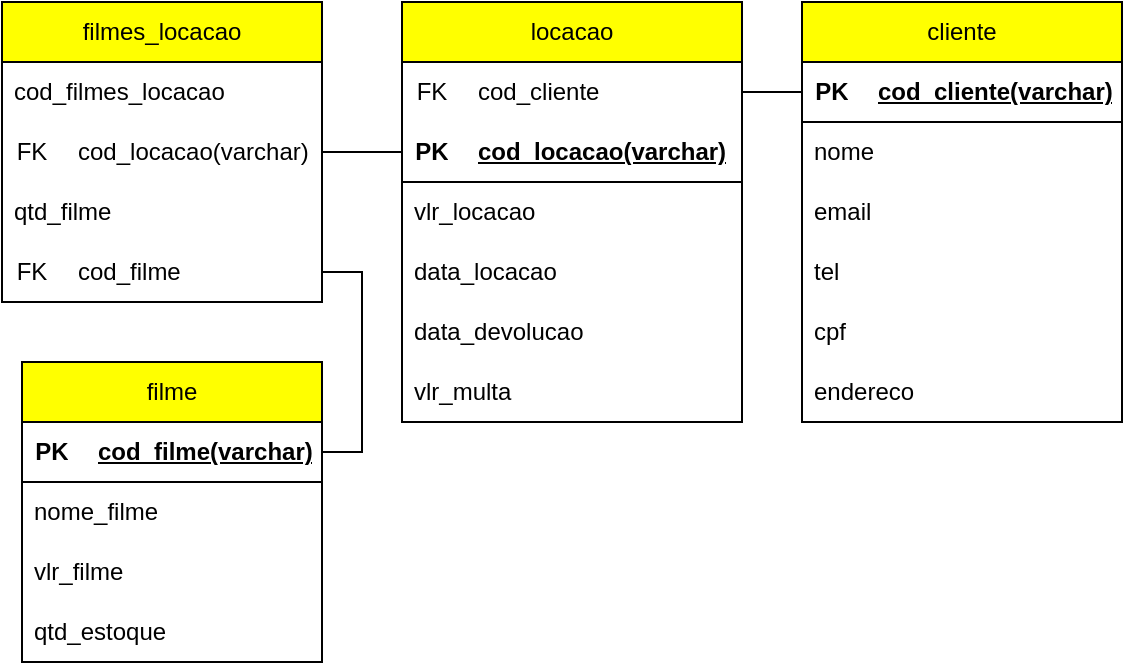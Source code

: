 <mxfile version="21.8.1" type="github">
  <diagram id="R2lEEEUBdFMjLlhIrx00" name="Page-1">
    <mxGraphModel dx="794" dy="734" grid="1" gridSize="10" guides="1" tooltips="1" connect="1" arrows="1" fold="1" page="1" pageScale="1" pageWidth="850" pageHeight="1100" math="0" shadow="0" extFonts="Permanent Marker^https://fonts.googleapis.com/css?family=Permanent+Marker">
      <root>
        <mxCell id="0" />
        <mxCell id="1" parent="0" />
        <mxCell id="8sBruQDU4nXfUa4fwqbi-1" value="locacao" style="swimlane;fontStyle=0;childLayout=stackLayout;horizontal=1;startSize=30;horizontalStack=0;resizeParent=1;resizeParentMax=0;resizeLast=0;collapsible=1;marginBottom=0;whiteSpace=wrap;html=1;fillColor=#FFFF00;" parent="1" vertex="1">
          <mxGeometry x="280" y="120" width="170" height="210" as="geometry" />
        </mxCell>
        <mxCell id="2U8WlHuwK6AcQXWG3ziV-9" value="" style="shape=table;startSize=0;container=1;collapsible=1;childLayout=tableLayout;fixedRows=1;rowLines=0;fontStyle=0;align=center;resizeLast=1;strokeColor=none;fillColor=none;collapsible=0;" vertex="1" parent="8sBruQDU4nXfUa4fwqbi-1">
          <mxGeometry y="30" width="170" height="30" as="geometry" />
        </mxCell>
        <mxCell id="2U8WlHuwK6AcQXWG3ziV-10" value="" style="shape=tableRow;horizontal=0;startSize=0;swimlaneHead=0;swimlaneBody=0;fillColor=none;collapsible=0;dropTarget=0;points=[[0,0.5],[1,0.5]];portConstraint=eastwest;top=0;left=0;right=0;bottom=0;" vertex="1" parent="2U8WlHuwK6AcQXWG3ziV-9">
          <mxGeometry width="170" height="30" as="geometry" />
        </mxCell>
        <mxCell id="2U8WlHuwK6AcQXWG3ziV-11" value="FK" style="shape=partialRectangle;connectable=0;fillColor=none;top=0;left=0;bottom=0;right=0;fontStyle=0;overflow=hidden;whiteSpace=wrap;html=1;" vertex="1" parent="2U8WlHuwK6AcQXWG3ziV-10">
          <mxGeometry width="30" height="30" as="geometry">
            <mxRectangle width="30" height="30" as="alternateBounds" />
          </mxGeometry>
        </mxCell>
        <mxCell id="2U8WlHuwK6AcQXWG3ziV-12" value="cod_cliente" style="shape=partialRectangle;connectable=0;fillColor=none;top=0;left=0;bottom=0;right=0;align=left;spacingLeft=6;fontStyle=0;overflow=hidden;whiteSpace=wrap;html=1;" vertex="1" parent="2U8WlHuwK6AcQXWG3ziV-10">
          <mxGeometry x="30" width="140" height="30" as="geometry">
            <mxRectangle width="140" height="30" as="alternateBounds" />
          </mxGeometry>
        </mxCell>
        <mxCell id="2U8WlHuwK6AcQXWG3ziV-13" value="" style="shape=table;startSize=0;container=1;collapsible=1;childLayout=tableLayout;fixedRows=1;rowLines=0;fontStyle=0;align=center;resizeLast=1;strokeColor=none;fillColor=none;collapsible=0;" vertex="1" parent="8sBruQDU4nXfUa4fwqbi-1">
          <mxGeometry y="60" width="170" height="30" as="geometry" />
        </mxCell>
        <mxCell id="2U8WlHuwK6AcQXWG3ziV-14" value="" style="shape=tableRow;horizontal=0;startSize=0;swimlaneHead=0;swimlaneBody=0;fillColor=none;collapsible=0;dropTarget=0;points=[[0,0.5],[1,0.5]];portConstraint=eastwest;top=0;left=0;right=0;bottom=1;" vertex="1" parent="2U8WlHuwK6AcQXWG3ziV-13">
          <mxGeometry width="170" height="30" as="geometry" />
        </mxCell>
        <mxCell id="2U8WlHuwK6AcQXWG3ziV-15" value="PK" style="shape=partialRectangle;connectable=0;fillColor=none;top=0;left=0;bottom=0;right=0;fontStyle=1;overflow=hidden;whiteSpace=wrap;html=1;" vertex="1" parent="2U8WlHuwK6AcQXWG3ziV-14">
          <mxGeometry width="30" height="30" as="geometry">
            <mxRectangle width="30" height="30" as="alternateBounds" />
          </mxGeometry>
        </mxCell>
        <mxCell id="2U8WlHuwK6AcQXWG3ziV-16" value="cod_locacao(varchar)" style="shape=partialRectangle;connectable=0;fillColor=none;top=0;left=0;bottom=0;right=0;align=left;spacingLeft=6;fontStyle=5;overflow=hidden;whiteSpace=wrap;html=1;" vertex="1" parent="2U8WlHuwK6AcQXWG3ziV-14">
          <mxGeometry x="30" width="140" height="30" as="geometry">
            <mxRectangle width="140" height="30" as="alternateBounds" />
          </mxGeometry>
        </mxCell>
        <mxCell id="8sBruQDU4nXfUa4fwqbi-20" value="vlr_locacao" style="text;strokeColor=none;fillColor=none;align=left;verticalAlign=middle;spacingLeft=4;spacingRight=4;overflow=hidden;points=[[0,0.5],[1,0.5]];portConstraint=eastwest;rotatable=0;whiteSpace=wrap;html=1;" parent="8sBruQDU4nXfUa4fwqbi-1" vertex="1">
          <mxGeometry y="90" width="170" height="30" as="geometry" />
        </mxCell>
        <mxCell id="8sBruQDU4nXfUa4fwqbi-21" value="data_locacao" style="text;strokeColor=none;fillColor=none;align=left;verticalAlign=middle;spacingLeft=4;spacingRight=4;overflow=hidden;points=[[0,0.5],[1,0.5]];portConstraint=eastwest;rotatable=0;whiteSpace=wrap;html=1;" parent="8sBruQDU4nXfUa4fwqbi-1" vertex="1">
          <mxGeometry y="120" width="170" height="30" as="geometry" />
        </mxCell>
        <mxCell id="8sBruQDU4nXfUa4fwqbi-22" value="data_devolucao" style="text;strokeColor=none;fillColor=none;align=left;verticalAlign=middle;spacingLeft=4;spacingRight=4;overflow=hidden;points=[[0,0.5],[1,0.5]];portConstraint=eastwest;rotatable=0;whiteSpace=wrap;html=1;" parent="8sBruQDU4nXfUa4fwqbi-1" vertex="1">
          <mxGeometry y="150" width="170" height="30" as="geometry" />
        </mxCell>
        <mxCell id="8sBruQDU4nXfUa4fwqbi-28" value="vlr_multa" style="text;strokeColor=none;fillColor=none;align=left;verticalAlign=middle;spacingLeft=4;spacingRight=4;overflow=hidden;points=[[0,0.5],[1,0.5]];portConstraint=eastwest;rotatable=0;whiteSpace=wrap;html=1;" parent="8sBruQDU4nXfUa4fwqbi-1" vertex="1">
          <mxGeometry y="180" width="170" height="30" as="geometry" />
        </mxCell>
        <mxCell id="8sBruQDU4nXfUa4fwqbi-5" value="filme" style="swimlane;fontStyle=0;childLayout=stackLayout;horizontal=1;startSize=30;horizontalStack=0;resizeParent=1;resizeParentMax=0;resizeLast=0;collapsible=1;marginBottom=0;whiteSpace=wrap;html=1;fillColor=#FFFF00;" parent="1" vertex="1">
          <mxGeometry x="90" y="300" width="150" height="150" as="geometry" />
        </mxCell>
        <mxCell id="2U8WlHuwK6AcQXWG3ziV-25" value="" style="shape=table;startSize=0;container=1;collapsible=1;childLayout=tableLayout;fixedRows=1;rowLines=0;fontStyle=0;align=center;resizeLast=1;strokeColor=none;fillColor=none;collapsible=0;" vertex="1" parent="8sBruQDU4nXfUa4fwqbi-5">
          <mxGeometry y="30" width="150" height="30" as="geometry" />
        </mxCell>
        <mxCell id="2U8WlHuwK6AcQXWG3ziV-26" value="" style="shape=tableRow;horizontal=0;startSize=0;swimlaneHead=0;swimlaneBody=0;fillColor=none;collapsible=0;dropTarget=0;points=[[0,0.5],[1,0.5]];portConstraint=eastwest;top=0;left=0;right=0;bottom=1;" vertex="1" parent="2U8WlHuwK6AcQXWG3ziV-25">
          <mxGeometry width="150" height="30" as="geometry" />
        </mxCell>
        <mxCell id="2U8WlHuwK6AcQXWG3ziV-27" value="PK" style="shape=partialRectangle;connectable=0;fillColor=none;top=0;left=0;bottom=0;right=0;fontStyle=1;overflow=hidden;whiteSpace=wrap;html=1;" vertex="1" parent="2U8WlHuwK6AcQXWG3ziV-26">
          <mxGeometry width="30" height="30" as="geometry">
            <mxRectangle width="30" height="30" as="alternateBounds" />
          </mxGeometry>
        </mxCell>
        <mxCell id="2U8WlHuwK6AcQXWG3ziV-28" value="cod_filme(varchar)" style="shape=partialRectangle;connectable=0;fillColor=none;top=0;left=0;bottom=0;right=0;align=left;spacingLeft=6;fontStyle=5;overflow=hidden;whiteSpace=wrap;html=1;" vertex="1" parent="2U8WlHuwK6AcQXWG3ziV-26">
          <mxGeometry x="30" width="120" height="30" as="geometry">
            <mxRectangle width="120" height="30" as="alternateBounds" />
          </mxGeometry>
        </mxCell>
        <mxCell id="8sBruQDU4nXfUa4fwqbi-7" value="nome_filme" style="text;strokeColor=none;fillColor=none;align=left;verticalAlign=middle;spacingLeft=4;spacingRight=4;overflow=hidden;points=[[0,0.5],[1,0.5]];portConstraint=eastwest;rotatable=0;whiteSpace=wrap;html=1;" parent="8sBruQDU4nXfUa4fwqbi-5" vertex="1">
          <mxGeometry y="60" width="150" height="30" as="geometry" />
        </mxCell>
        <mxCell id="8sBruQDU4nXfUa4fwqbi-8" value="vlr_filme" style="text;strokeColor=none;fillColor=none;align=left;verticalAlign=middle;spacingLeft=4;spacingRight=4;overflow=hidden;points=[[0,0.5],[1,0.5]];portConstraint=eastwest;rotatable=0;whiteSpace=wrap;html=1;" parent="8sBruQDU4nXfUa4fwqbi-5" vertex="1">
          <mxGeometry y="90" width="150" height="30" as="geometry" />
        </mxCell>
        <mxCell id="8sBruQDU4nXfUa4fwqbi-27" value="qtd_estoque" style="text;strokeColor=none;fillColor=none;align=left;verticalAlign=middle;spacingLeft=4;spacingRight=4;overflow=hidden;points=[[0,0.5],[1,0.5]];portConstraint=eastwest;rotatable=0;whiteSpace=wrap;html=1;" parent="8sBruQDU4nXfUa4fwqbi-5" vertex="1">
          <mxGeometry y="120" width="150" height="30" as="geometry" />
        </mxCell>
        <mxCell id="8sBruQDU4nXfUa4fwqbi-9" value="cliente" style="swimlane;fontStyle=0;childLayout=stackLayout;horizontal=1;startSize=30;horizontalStack=0;resizeParent=1;resizeParentMax=0;resizeLast=0;collapsible=1;marginBottom=0;whiteSpace=wrap;html=1;fillColor=#FFFF00;" parent="1" vertex="1">
          <mxGeometry x="480" y="120" width="160" height="210" as="geometry" />
        </mxCell>
        <mxCell id="2U8WlHuwK6AcQXWG3ziV-1" value="" style="shape=table;startSize=0;container=1;collapsible=1;childLayout=tableLayout;fixedRows=1;rowLines=0;fontStyle=0;align=center;resizeLast=1;strokeColor=none;fillColor=none;collapsible=0;" vertex="1" parent="8sBruQDU4nXfUa4fwqbi-9">
          <mxGeometry y="30" width="160" height="30" as="geometry" />
        </mxCell>
        <mxCell id="2U8WlHuwK6AcQXWG3ziV-2" value="" style="shape=tableRow;horizontal=0;startSize=0;swimlaneHead=0;swimlaneBody=0;fillColor=none;collapsible=0;dropTarget=0;points=[[0,0.5],[1,0.5]];portConstraint=eastwest;top=0;left=0;right=0;bottom=1;" vertex="1" parent="2U8WlHuwK6AcQXWG3ziV-1">
          <mxGeometry width="160" height="30" as="geometry" />
        </mxCell>
        <mxCell id="2U8WlHuwK6AcQXWG3ziV-3" value="PK" style="shape=partialRectangle;connectable=0;fillColor=none;top=0;left=0;bottom=0;right=0;fontStyle=1;overflow=hidden;whiteSpace=wrap;html=1;" vertex="1" parent="2U8WlHuwK6AcQXWG3ziV-2">
          <mxGeometry width="30" height="30" as="geometry">
            <mxRectangle width="30" height="30" as="alternateBounds" />
          </mxGeometry>
        </mxCell>
        <mxCell id="2U8WlHuwK6AcQXWG3ziV-4" value="cod_cliente(varchar)" style="shape=partialRectangle;connectable=0;fillColor=none;top=0;left=0;bottom=0;right=0;align=left;spacingLeft=6;fontStyle=5;overflow=hidden;whiteSpace=wrap;html=1;" vertex="1" parent="2U8WlHuwK6AcQXWG3ziV-2">
          <mxGeometry x="30" width="130" height="30" as="geometry">
            <mxRectangle width="130" height="30" as="alternateBounds" />
          </mxGeometry>
        </mxCell>
        <mxCell id="8sBruQDU4nXfUa4fwqbi-11" value="nome" style="text;strokeColor=none;fillColor=none;align=left;verticalAlign=middle;spacingLeft=4;spacingRight=4;overflow=hidden;points=[[0,0.5],[1,0.5]];portConstraint=eastwest;rotatable=0;whiteSpace=wrap;html=1;" parent="8sBruQDU4nXfUa4fwqbi-9" vertex="1">
          <mxGeometry y="60" width="160" height="30" as="geometry" />
        </mxCell>
        <mxCell id="8sBruQDU4nXfUa4fwqbi-12" value="email" style="text;strokeColor=none;fillColor=none;align=left;verticalAlign=middle;spacingLeft=4;spacingRight=4;overflow=hidden;points=[[0,0.5],[1,0.5]];portConstraint=eastwest;rotatable=0;whiteSpace=wrap;html=1;" parent="8sBruQDU4nXfUa4fwqbi-9" vertex="1">
          <mxGeometry y="90" width="160" height="30" as="geometry" />
        </mxCell>
        <mxCell id="8sBruQDU4nXfUa4fwqbi-23" value="tel" style="text;strokeColor=none;fillColor=none;align=left;verticalAlign=middle;spacingLeft=4;spacingRight=4;overflow=hidden;points=[[0,0.5],[1,0.5]];portConstraint=eastwest;rotatable=0;whiteSpace=wrap;html=1;" parent="8sBruQDU4nXfUa4fwqbi-9" vertex="1">
          <mxGeometry y="120" width="160" height="30" as="geometry" />
        </mxCell>
        <mxCell id="8sBruQDU4nXfUa4fwqbi-24" value="cpf" style="text;strokeColor=none;fillColor=none;align=left;verticalAlign=middle;spacingLeft=4;spacingRight=4;overflow=hidden;points=[[0,0.5],[1,0.5]];portConstraint=eastwest;rotatable=0;whiteSpace=wrap;html=1;" parent="8sBruQDU4nXfUa4fwqbi-9" vertex="1">
          <mxGeometry y="150" width="160" height="30" as="geometry" />
        </mxCell>
        <mxCell id="8sBruQDU4nXfUa4fwqbi-25" value="endereco" style="text;strokeColor=none;fillColor=none;align=left;verticalAlign=middle;spacingLeft=4;spacingRight=4;overflow=hidden;points=[[0,0.5],[1,0.5]];portConstraint=eastwest;rotatable=0;whiteSpace=wrap;html=1;" parent="8sBruQDU4nXfUa4fwqbi-9" vertex="1">
          <mxGeometry y="180" width="160" height="30" as="geometry" />
        </mxCell>
        <mxCell id="8sBruQDU4nXfUa4fwqbi-13" value="filmes_locacao" style="swimlane;fontStyle=0;childLayout=stackLayout;horizontal=1;startSize=30;horizontalStack=0;resizeParent=1;resizeParentMax=0;resizeLast=0;collapsible=1;marginBottom=0;whiteSpace=wrap;html=1;fillColor=#FFFF00;" parent="1" vertex="1">
          <mxGeometry x="80" y="120" width="160" height="150" as="geometry" />
        </mxCell>
        <mxCell id="8sBruQDU4nXfUa4fwqbi-14" value="cod_filmes_locacao" style="text;strokeColor=none;fillColor=none;align=left;verticalAlign=middle;spacingLeft=4;spacingRight=4;overflow=hidden;points=[[0,0.5],[1,0.5]];portConstraint=eastwest;rotatable=0;whiteSpace=wrap;html=1;" parent="8sBruQDU4nXfUa4fwqbi-13" vertex="1">
          <mxGeometry y="30" width="160" height="30" as="geometry" />
        </mxCell>
        <mxCell id="2U8WlHuwK6AcQXWG3ziV-17" value="" style="shape=table;startSize=0;container=1;collapsible=1;childLayout=tableLayout;fixedRows=1;rowLines=0;fontStyle=0;align=center;resizeLast=1;strokeColor=none;fillColor=none;collapsible=0;" vertex="1" parent="8sBruQDU4nXfUa4fwqbi-13">
          <mxGeometry y="60" width="160" height="30" as="geometry" />
        </mxCell>
        <mxCell id="2U8WlHuwK6AcQXWG3ziV-18" value="" style="shape=tableRow;horizontal=0;startSize=0;swimlaneHead=0;swimlaneBody=0;fillColor=none;collapsible=0;dropTarget=0;points=[[0,0.5],[1,0.5]];portConstraint=eastwest;top=0;left=0;right=0;bottom=0;" vertex="1" parent="2U8WlHuwK6AcQXWG3ziV-17">
          <mxGeometry width="160" height="30" as="geometry" />
        </mxCell>
        <mxCell id="2U8WlHuwK6AcQXWG3ziV-19" value="FK" style="shape=partialRectangle;connectable=0;fillColor=none;top=0;left=0;bottom=0;right=0;fontStyle=0;overflow=hidden;whiteSpace=wrap;html=1;" vertex="1" parent="2U8WlHuwK6AcQXWG3ziV-18">
          <mxGeometry width="30" height="30" as="geometry">
            <mxRectangle width="30" height="30" as="alternateBounds" />
          </mxGeometry>
        </mxCell>
        <mxCell id="2U8WlHuwK6AcQXWG3ziV-20" value="cod_locacao(varchar)" style="shape=partialRectangle;connectable=0;fillColor=none;top=0;left=0;bottom=0;right=0;align=left;spacingLeft=6;fontStyle=0;overflow=hidden;whiteSpace=wrap;html=1;" vertex="1" parent="2U8WlHuwK6AcQXWG3ziV-18">
          <mxGeometry x="30" width="130" height="30" as="geometry">
            <mxRectangle width="130" height="30" as="alternateBounds" />
          </mxGeometry>
        </mxCell>
        <mxCell id="8sBruQDU4nXfUa4fwqbi-26" value="qtd_filme" style="text;strokeColor=none;fillColor=none;align=left;verticalAlign=middle;spacingLeft=4;spacingRight=4;overflow=hidden;points=[[0,0.5],[1,0.5]];portConstraint=eastwest;rotatable=0;whiteSpace=wrap;html=1;" parent="8sBruQDU4nXfUa4fwqbi-13" vertex="1">
          <mxGeometry y="90" width="160" height="30" as="geometry" />
        </mxCell>
        <mxCell id="2U8WlHuwK6AcQXWG3ziV-21" value="" style="shape=table;startSize=0;container=1;collapsible=1;childLayout=tableLayout;fixedRows=1;rowLines=0;fontStyle=0;align=center;resizeLast=1;strokeColor=none;fillColor=none;collapsible=0;" vertex="1" parent="8sBruQDU4nXfUa4fwqbi-13">
          <mxGeometry y="120" width="160" height="30" as="geometry" />
        </mxCell>
        <mxCell id="2U8WlHuwK6AcQXWG3ziV-22" value="" style="shape=tableRow;horizontal=0;startSize=0;swimlaneHead=0;swimlaneBody=0;fillColor=none;collapsible=0;dropTarget=0;points=[[0,0.5],[1,0.5]];portConstraint=eastwest;top=0;left=0;right=0;bottom=0;" vertex="1" parent="2U8WlHuwK6AcQXWG3ziV-21">
          <mxGeometry width="160" height="30" as="geometry" />
        </mxCell>
        <mxCell id="2U8WlHuwK6AcQXWG3ziV-23" value="FK" style="shape=partialRectangle;connectable=0;fillColor=none;top=0;left=0;bottom=0;right=0;fontStyle=0;overflow=hidden;whiteSpace=wrap;html=1;" vertex="1" parent="2U8WlHuwK6AcQXWG3ziV-22">
          <mxGeometry width="30" height="30" as="geometry">
            <mxRectangle width="30" height="30" as="alternateBounds" />
          </mxGeometry>
        </mxCell>
        <mxCell id="2U8WlHuwK6AcQXWG3ziV-24" value="cod_filme" style="shape=partialRectangle;connectable=0;fillColor=none;top=0;left=0;bottom=0;right=0;align=left;spacingLeft=6;fontStyle=0;overflow=hidden;whiteSpace=wrap;html=1;" vertex="1" parent="2U8WlHuwK6AcQXWG3ziV-22">
          <mxGeometry x="30" width="130" height="30" as="geometry">
            <mxRectangle width="130" height="30" as="alternateBounds" />
          </mxGeometry>
        </mxCell>
        <mxCell id="8sBruQDU4nXfUa4fwqbi-17" value="" style="endArrow=none;html=1;rounded=0;entryX=0;entryY=0.5;entryDx=0;entryDy=0;edgeStyle=orthogonalEdgeStyle;" parent="1" source="2U8WlHuwK6AcQXWG3ziV-18" edge="1">
          <mxGeometry width="50" height="50" relative="1" as="geometry">
            <mxPoint x="210" y="185" as="sourcePoint" />
            <mxPoint x="280" y="195" as="targetPoint" />
          </mxGeometry>
        </mxCell>
        <mxCell id="8sBruQDU4nXfUa4fwqbi-18" value="" style="endArrow=none;html=1;rounded=0;edgeStyle=orthogonalEdgeStyle;" parent="1" source="2U8WlHuwK6AcQXWG3ziV-22" target="2U8WlHuwK6AcQXWG3ziV-26" edge="1">
          <mxGeometry width="50" height="50" relative="1" as="geometry">
            <mxPoint x="210" y="215" as="sourcePoint" />
            <mxPoint x="80" y="365" as="targetPoint" />
            <Array as="points">
              <mxPoint x="260" y="255" />
              <mxPoint x="260" y="345" />
            </Array>
          </mxGeometry>
        </mxCell>
        <mxCell id="8sBruQDU4nXfUa4fwqbi-19" value="" style="endArrow=none;html=1;rounded=0;edgeStyle=orthogonalEdgeStyle;" parent="1" source="2U8WlHuwK6AcQXWG3ziV-10" target="2U8WlHuwK6AcQXWG3ziV-2" edge="1">
          <mxGeometry width="50" height="50" relative="1" as="geometry">
            <mxPoint x="410" y="185" as="sourcePoint" />
            <mxPoint x="510" y="165" as="targetPoint" />
          </mxGeometry>
        </mxCell>
      </root>
    </mxGraphModel>
  </diagram>
</mxfile>
